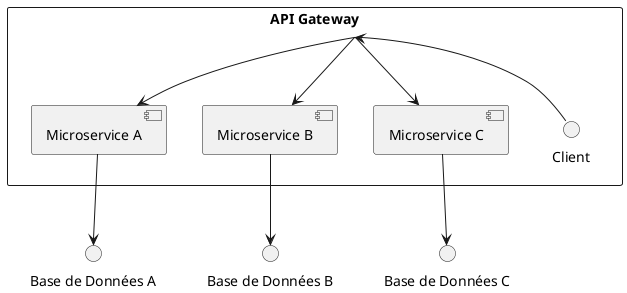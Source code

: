 @startuml
rectangle "API Gateway" {
  interface "Client"
  component "Microservice A" as A
  component "Microservice B" as B
  component "Microservice C" as C
}

Client --> "API Gateway"
"API Gateway" --> A
"API Gateway" --> B
"API Gateway" --> C

A --> "Base de Données A"
B --> "Base de Données B"
C --> "Base de Données C"
@enduml
